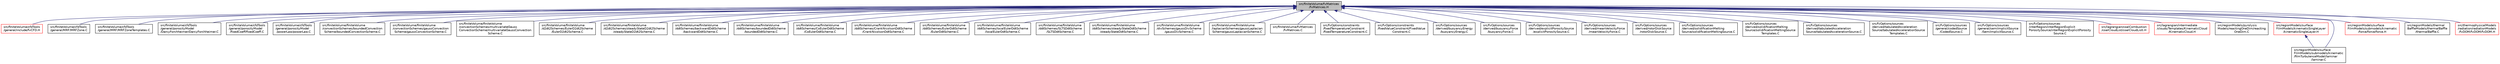 digraph "src/finiteVolume/fvMatrices/fvMatrices.H"
{
  bgcolor="transparent";
  edge [fontname="Helvetica",fontsize="10",labelfontname="Helvetica",labelfontsize="10"];
  node [fontname="Helvetica",fontsize="10",shape=record];
  Node327 [label="src/finiteVolume/fvMatrices\l/fvMatrices.H",height=0.2,width=0.4,color="black", fillcolor="grey75", style="filled", fontcolor="black"];
  Node327 -> Node328 [dir="back",color="midnightblue",fontsize="10",style="solid",fontname="Helvetica"];
  Node328 [label="src/finiteVolume/cfdTools\l/general/include/fvCFD.H",height=0.2,width=0.4,color="red",URL="$a01328.html"];
  Node327 -> Node333 [dir="back",color="midnightblue",fontsize="10",style="solid",fontname="Helvetica"];
  Node333 [label="src/finiteVolume/cfdTools\l/general/MRF/MRFZone.C",height=0.2,width=0.4,color="black",URL="$a01364.html"];
  Node327 -> Node334 [dir="back",color="midnightblue",fontsize="10",style="solid",fontname="Helvetica"];
  Node334 [label="src/finiteVolume/cfdTools\l/general/MRF/MRFZoneTemplates.C",height=0.2,width=0.4,color="black",URL="$a01379.html"];
  Node327 -> Node335 [dir="back",color="midnightblue",fontsize="10",style="solid",fontname="Helvetica"];
  Node335 [label="src/finiteVolume/cfdTools\l/general/porosityModel\l/DarcyForchheimer/DarcyForchheimer.C",height=0.2,width=0.4,color="black",URL="$a01382.html"];
  Node327 -> Node336 [dir="back",color="midnightblue",fontsize="10",style="solid",fontname="Helvetica"];
  Node336 [label="src/finiteVolume/cfdTools\l/general/porosityModel\l/fixedCoeff/fixedCoeff.C",height=0.2,width=0.4,color="black",URL="$a01391.html"];
  Node327 -> Node337 [dir="back",color="midnightblue",fontsize="10",style="solid",fontname="Helvetica"];
  Node337 [label="src/finiteVolume/cfdTools\l/general/porosityModel\l/powerLaw/powerLaw.C",height=0.2,width=0.4,color="black",URL="$a41630.html"];
  Node327 -> Node338 [dir="back",color="midnightblue",fontsize="10",style="solid",fontname="Helvetica"];
  Node338 [label="src/finiteVolume/finiteVolume\l/convectionSchemes/boundedConvection\lScheme/boundedConvectionScheme.C",height=0.2,width=0.4,color="black",URL="$a02921.html"];
  Node327 -> Node339 [dir="back",color="midnightblue",fontsize="10",style="solid",fontname="Helvetica"];
  Node339 [label="src/finiteVolume/finiteVolume\l/convectionSchemes/gaussConvection\lScheme/gaussConvectionScheme.C",height=0.2,width=0.4,color="black",URL="$a02939.html"];
  Node327 -> Node340 [dir="back",color="midnightblue",fontsize="10",style="solid",fontname="Helvetica"];
  Node340 [label="src/finiteVolume/finiteVolume\l/convectionSchemes/multivariateGauss\lConvectionScheme/multivariateGaussConvection\lScheme.C",height=0.2,width=0.4,color="black",URL="$a02948.html"];
  Node327 -> Node341 [dir="back",color="midnightblue",fontsize="10",style="solid",fontname="Helvetica"];
  Node341 [label="src/finiteVolume/finiteVolume\l/d2dt2Schemes/EulerD2dt2Scheme\l/EulerD2dt2Scheme.C",height=0.2,width=0.4,color="black",URL="$a02966.html"];
  Node327 -> Node342 [dir="back",color="midnightblue",fontsize="10",style="solid",fontname="Helvetica"];
  Node342 [label="src/finiteVolume/finiteVolume\l/d2dt2Schemes/steadyStateD2dt2Scheme\l/steadyStateD2dt2Scheme.C",height=0.2,width=0.4,color="black",URL="$a02975.html"];
  Node327 -> Node343 [dir="back",color="midnightblue",fontsize="10",style="solid",fontname="Helvetica"];
  Node343 [label="src/finiteVolume/finiteVolume\l/ddtSchemes/backwardDdtScheme\l/backwardDdtScheme.C",height=0.2,width=0.4,color="black",URL="$a02984.html"];
  Node327 -> Node344 [dir="back",color="midnightblue",fontsize="10",style="solid",fontname="Helvetica"];
  Node344 [label="src/finiteVolume/finiteVolume\l/ddtSchemes/boundedDdtScheme\l/boundedDdtScheme.C",height=0.2,width=0.4,color="black",URL="$a02993.html"];
  Node327 -> Node345 [dir="back",color="midnightblue",fontsize="10",style="solid",fontname="Helvetica"];
  Node345 [label="src/finiteVolume/finiteVolume\l/ddtSchemes/CoEulerDdtScheme\l/CoEulerDdtScheme.C",height=0.2,width=0.4,color="black",URL="$a03002.html"];
  Node327 -> Node346 [dir="back",color="midnightblue",fontsize="10",style="solid",fontname="Helvetica"];
  Node346 [label="src/finiteVolume/finiteVolume\l/ddtSchemes/CrankNicolsonDdtScheme\l/CrankNicolsonDdtScheme.C",height=0.2,width=0.4,color="black",URL="$a03011.html"];
  Node327 -> Node347 [dir="back",color="midnightblue",fontsize="10",style="solid",fontname="Helvetica"];
  Node347 [label="src/finiteVolume/finiteVolume\l/ddtSchemes/EulerDdtScheme\l/EulerDdtScheme.C",height=0.2,width=0.4,color="black",URL="$a03029.html"];
  Node327 -> Node348 [dir="back",color="midnightblue",fontsize="10",style="solid",fontname="Helvetica"];
  Node348 [label="src/finiteVolume/finiteVolume\l/ddtSchemes/localEulerDdtScheme\l/localEulerDdtScheme.C",height=0.2,width=0.4,color="black",URL="$a03041.html"];
  Node327 -> Node349 [dir="back",color="midnightblue",fontsize="10",style="solid",fontname="Helvetica"];
  Node349 [label="src/finiteVolume/finiteVolume\l/ddtSchemes/SLTSDdtScheme\l/SLTSDdtScheme.C",height=0.2,width=0.4,color="black",URL="$a03050.html"];
  Node327 -> Node350 [dir="back",color="midnightblue",fontsize="10",style="solid",fontname="Helvetica"];
  Node350 [label="src/finiteVolume/finiteVolume\l/ddtSchemes/steadyStateDdtScheme\l/steadyStateDdtScheme.C",height=0.2,width=0.4,color="black",URL="$a03059.html"];
  Node327 -> Node351 [dir="back",color="midnightblue",fontsize="10",style="solid",fontname="Helvetica"];
  Node351 [label="src/finiteVolume/finiteVolume\l/divSchemes/gaussDivScheme\l/gaussDivScheme.C",height=0.2,width=0.4,color="black",URL="$a03077.html"];
  Node327 -> Node352 [dir="back",color="midnightblue",fontsize="10",style="solid",fontname="Helvetica"];
  Node352 [label="src/finiteVolume/finiteVolume\l/laplacianSchemes/gaussLaplacian\lScheme/gaussLaplacianScheme.C",height=0.2,width=0.4,color="black",URL="$a03353.html"];
  Node327 -> Node353 [dir="back",color="midnightblue",fontsize="10",style="solid",fontname="Helvetica"];
  Node353 [label="src/finiteVolume/fvMatrices\l/fvMatrices.C",height=0.2,width=0.4,color="black",URL="$a03455.html",tooltip="Finite-Volume matrix member static data members. "];
  Node327 -> Node354 [dir="back",color="midnightblue",fontsize="10",style="solid",fontname="Helvetica"];
  Node354 [label="src/fvOptions/constraints\l/fixedTemperatureConstraint\l/fixedTemperatureConstraint.C",height=0.2,width=0.4,color="black",URL="$a05240.html"];
  Node327 -> Node355 [dir="back",color="midnightblue",fontsize="10",style="solid",fontname="Helvetica"];
  Node355 [label="src/fvOptions/constraints\l/fixedValueConstraint/FixedValue\lConstraint.C",height=0.2,width=0.4,color="black",URL="$a05246.html"];
  Node327 -> Node356 [dir="back",color="midnightblue",fontsize="10",style="solid",fontname="Helvetica"];
  Node356 [label="src/fvOptions/sources\l/derived/buoyancyEnergy\l/buoyancyEnergy.C",height=0.2,width=0.4,color="black",URL="$a05288.html"];
  Node327 -> Node357 [dir="back",color="midnightblue",fontsize="10",style="solid",fontname="Helvetica"];
  Node357 [label="src/fvOptions/sources\l/derived/buoyancyForce\l/buoyancyForce.C",height=0.2,width=0.4,color="black",URL="$a05297.html"];
  Node327 -> Node358 [dir="back",color="midnightblue",fontsize="10",style="solid",fontname="Helvetica"];
  Node358 [label="src/fvOptions/sources\l/derived/explicitPorositySource\l/explicitPorositySource.C",height=0.2,width=0.4,color="black",URL="$a05312.html"];
  Node327 -> Node359 [dir="back",color="midnightblue",fontsize="10",style="solid",fontname="Helvetica"];
  Node359 [label="src/fvOptions/sources\l/derived/meanVelocityForce\l/meanVelocityForce.C",height=0.2,width=0.4,color="black",URL="$a05318.html"];
  Node327 -> Node360 [dir="back",color="midnightblue",fontsize="10",style="solid",fontname="Helvetica"];
  Node360 [label="src/fvOptions/sources\l/derived/rotorDiskSource\l/rotorDiskSource.C",height=0.2,width=0.4,color="black",URL="$a05372.html"];
  Node327 -> Node361 [dir="back",color="midnightblue",fontsize="10",style="solid",fontname="Helvetica"];
  Node361 [label="src/fvOptions/sources\l/derived/solidificationMelting\lSource/solidificationMeltingSource.C",height=0.2,width=0.4,color="black",URL="$a05405.html"];
  Node327 -> Node362 [dir="back",color="midnightblue",fontsize="10",style="solid",fontname="Helvetica"];
  Node362 [label="src/fvOptions/sources\l/derived/solidificationMelting\lSource/solidificationMeltingSource\lTemplates.C",height=0.2,width=0.4,color="black",URL="$a05414.html"];
  Node327 -> Node363 [dir="back",color="midnightblue",fontsize="10",style="solid",fontname="Helvetica"];
  Node363 [label="src/fvOptions/sources\l/derived/tabulatedAcceleration\lSource/tabulatedAccelerationSource.C",height=0.2,width=0.4,color="black",URL="$a05423.html"];
  Node327 -> Node364 [dir="back",color="midnightblue",fontsize="10",style="solid",fontname="Helvetica"];
  Node364 [label="src/fvOptions/sources\l/derived/tabulatedAcceleration\lSource/tabulatedAccelerationSource\lTemplates.C",height=0.2,width=0.4,color="black",URL="$a05429.html"];
  Node327 -> Node365 [dir="back",color="midnightblue",fontsize="10",style="solid",fontname="Helvetica"];
  Node365 [label="src/fvOptions/sources\l/general/codedSource\l/CodedSource.C",height=0.2,width=0.4,color="black",URL="$a05432.html"];
  Node327 -> Node366 [dir="back",color="midnightblue",fontsize="10",style="solid",fontname="Helvetica"];
  Node366 [label="src/fvOptions/sources\l/general/semiImplicitSource\l/SemiImplicitSource.C",height=0.2,width=0.4,color="black",URL="$a05444.html"];
  Node327 -> Node367 [dir="back",color="midnightblue",fontsize="10",style="solid",fontname="Helvetica"];
  Node367 [label="src/fvOptions/sources\l/interRegion/interRegionExplicit\lPorositySource/interRegionExplicitPorosity\lSource.C",height=0.2,width=0.4,color="black",URL="$a05459.html"];
  Node327 -> Node368 [dir="back",color="midnightblue",fontsize="10",style="solid",fontname="Helvetica"];
  Node368 [label="src/lagrangian/coalCombustion\l/coalCloudList/coalCloudListI.H",height=0.2,width=0.4,color="red",URL="$a05600.html"];
  Node327 -> Node371 [dir="back",color="midnightblue",fontsize="10",style="solid",fontname="Helvetica"];
  Node371 [label="src/lagrangian/intermediate\l/clouds/Templates/KinematicCloud\l/KinematicCloud.H",height=0.2,width=0.4,color="red",URL="$a05879.html"];
  Node327 -> Node399 [dir="back",color="midnightblue",fontsize="10",style="solid",fontname="Helvetica"];
  Node399 [label="src/regionModels/pyrolysis\lModels/reactingOneDim/reacting\lOneDim.C",height=0.2,width=0.4,color="black",URL="$a14090.html"];
  Node327 -> Node400 [dir="back",color="midnightblue",fontsize="10",style="solid",fontname="Helvetica"];
  Node400 [label="src/regionModels/surface\lFilmModels/kinematicSingleLayer\l/kinematicSingleLayer.H",height=0.2,width=0.4,color="red",URL="$a14213.html"];
  Node400 -> Node405 [dir="back",color="midnightblue",fontsize="10",style="solid",fontname="Helvetica"];
  Node405 [label="src/regionModels/surface\lFilmModels/submodels/kinematic\l/filmTurbulenceModel/laminar\l/laminar.C",height=0.2,width=0.4,color="black",URL="$a41495.html"];
  Node327 -> Node405 [dir="back",color="midnightblue",fontsize="10",style="solid",fontname="Helvetica"];
  Node327 -> Node420 [dir="back",color="midnightblue",fontsize="10",style="solid",fontname="Helvetica"];
  Node420 [label="src/regionModels/surface\lFilmModels/submodels/kinematic\l/force/force/force.H",height=0.2,width=0.4,color="red",URL="$a14279.html"];
  Node327 -> Node429 [dir="back",color="midnightblue",fontsize="10",style="solid",fontname="Helvetica"];
  Node429 [label="src/regionModels/thermal\lBaffleModels/thermalBaffle\l/thermalBaffle.C",height=0.2,width=0.4,color="black",URL="$a14480.html"];
  Node327 -> Node430 [dir="back",color="midnightblue",fontsize="10",style="solid",fontname="Helvetica"];
  Node430 [label="src/thermophysicalModels\l/radiation/radiationModels\l/fvDOM/fvDOM/fvDOM.H",height=0.2,width=0.4,color="red",URL="$a16409.html"];
}

